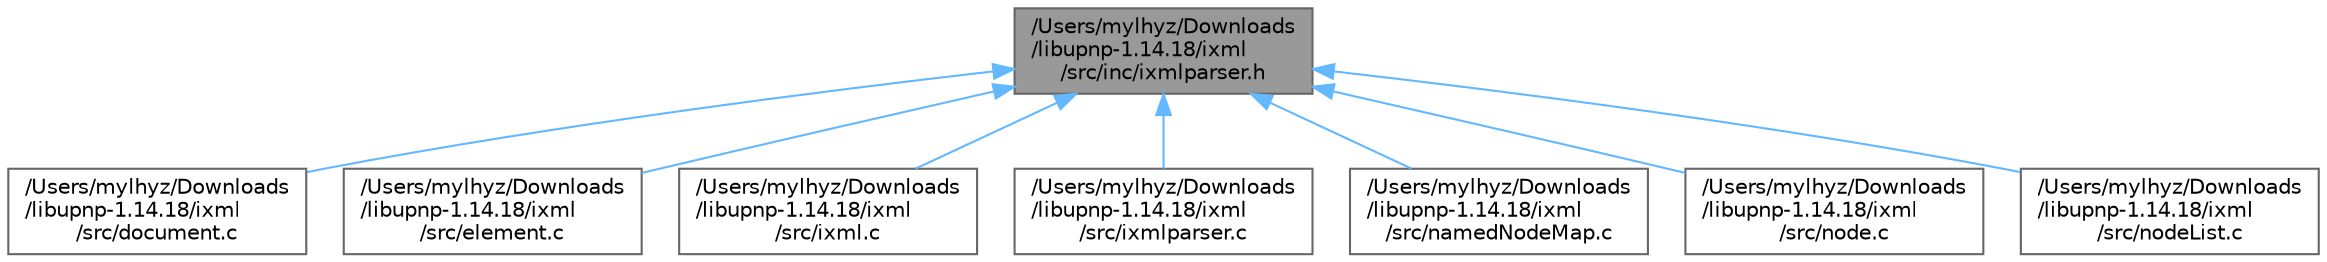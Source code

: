 digraph "/Users/mylhyz/Downloads/libupnp-1.14.18/ixml/src/inc/ixmlparser.h"
{
 // LATEX_PDF_SIZE
  bgcolor="transparent";
  edge [fontname=Helvetica,fontsize=10,labelfontname=Helvetica,labelfontsize=10];
  node [fontname=Helvetica,fontsize=10,shape=box,height=0.2,width=0.4];
  Node1 [id="Node000001",label="/Users/mylhyz/Downloads\l/libupnp-1.14.18/ixml\l/src/inc/ixmlparser.h",height=0.2,width=0.4,color="gray40", fillcolor="grey60", style="filled", fontcolor="black",tooltip=" "];
  Node1 -> Node2 [id="edge1_Node000001_Node000002",dir="back",color="steelblue1",style="solid",tooltip=" "];
  Node2 [id="Node000002",label="/Users/mylhyz/Downloads\l/libupnp-1.14.18/ixml\l/src/document.c",height=0.2,width=0.4,color="grey40", fillcolor="white", style="filled",URL="$document_8c.html",tooltip=" "];
  Node1 -> Node3 [id="edge2_Node000001_Node000003",dir="back",color="steelblue1",style="solid",tooltip=" "];
  Node3 [id="Node000003",label="/Users/mylhyz/Downloads\l/libupnp-1.14.18/ixml\l/src/element.c",height=0.2,width=0.4,color="grey40", fillcolor="white", style="filled",URL="$element_8c.html",tooltip=" "];
  Node1 -> Node4 [id="edge3_Node000001_Node000004",dir="back",color="steelblue1",style="solid",tooltip=" "];
  Node4 [id="Node000004",label="/Users/mylhyz/Downloads\l/libupnp-1.14.18/ixml\l/src/ixml.c",height=0.2,width=0.4,color="grey40", fillcolor="white", style="filled",URL="$ixml_8c.html",tooltip=" "];
  Node1 -> Node5 [id="edge4_Node000001_Node000005",dir="back",color="steelblue1",style="solid",tooltip=" "];
  Node5 [id="Node000005",label="/Users/mylhyz/Downloads\l/libupnp-1.14.18/ixml\l/src/ixmlparser.c",height=0.2,width=0.4,color="grey40", fillcolor="white", style="filled",URL="$ixmlparser_8c.html",tooltip=" "];
  Node1 -> Node6 [id="edge5_Node000001_Node000006",dir="back",color="steelblue1",style="solid",tooltip=" "];
  Node6 [id="Node000006",label="/Users/mylhyz/Downloads\l/libupnp-1.14.18/ixml\l/src/namedNodeMap.c",height=0.2,width=0.4,color="grey40", fillcolor="white", style="filled",URL="$namedNodeMap_8c.html",tooltip=" "];
  Node1 -> Node7 [id="edge6_Node000001_Node000007",dir="back",color="steelblue1",style="solid",tooltip=" "];
  Node7 [id="Node000007",label="/Users/mylhyz/Downloads\l/libupnp-1.14.18/ixml\l/src/node.c",height=0.2,width=0.4,color="grey40", fillcolor="white", style="filled",URL="$node_8c.html",tooltip=" "];
  Node1 -> Node8 [id="edge7_Node000001_Node000008",dir="back",color="steelblue1",style="solid",tooltip=" "];
  Node8 [id="Node000008",label="/Users/mylhyz/Downloads\l/libupnp-1.14.18/ixml\l/src/nodeList.c",height=0.2,width=0.4,color="grey40", fillcolor="white", style="filled",URL="$nodeList_8c.html",tooltip=" "];
}
